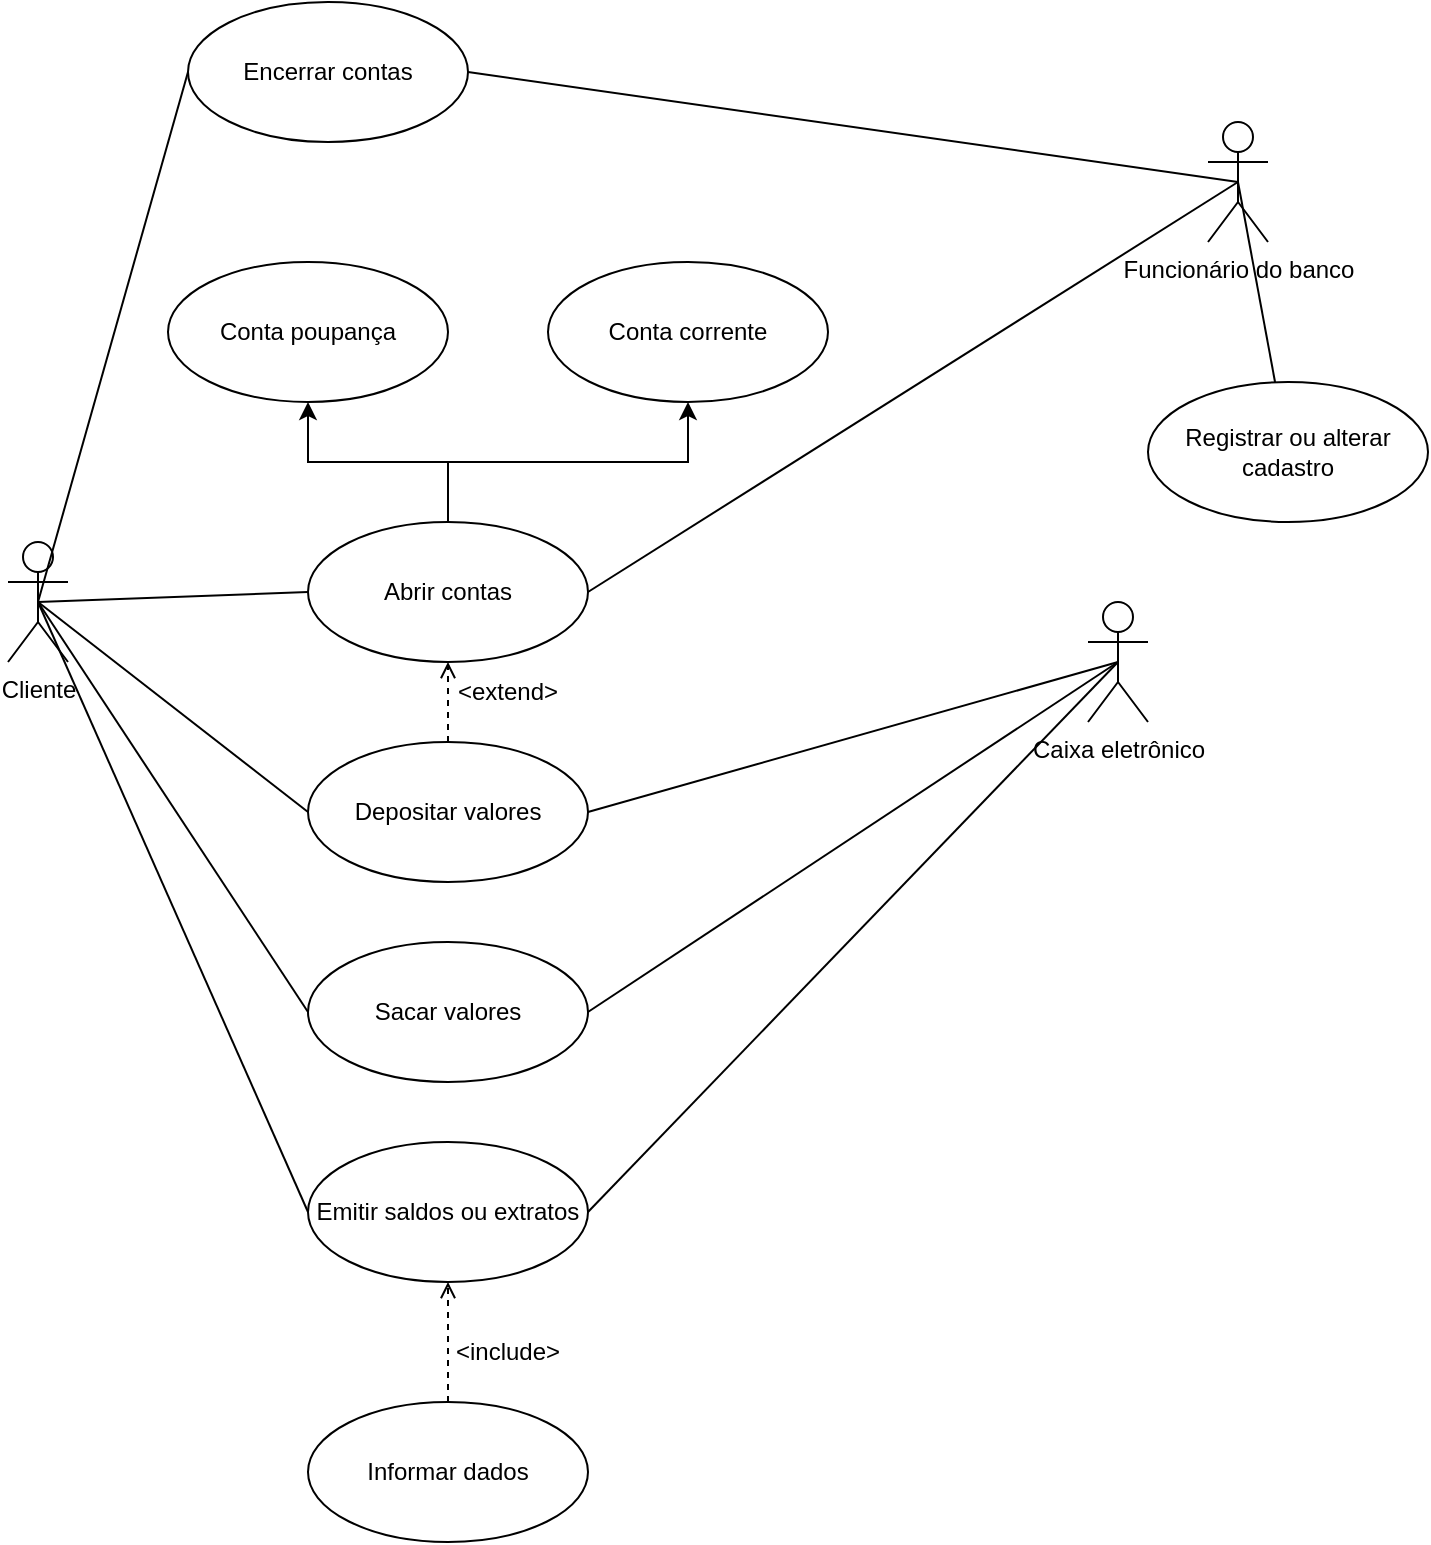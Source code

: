 <mxfile version="21.0.10" type="github">
  <diagram name="Página-1" id="WoJ5DIr9EAFYgeNPr6eH">
    <mxGraphModel dx="2261" dy="1975" grid="1" gridSize="10" guides="1" tooltips="1" connect="1" arrows="1" fold="1" page="1" pageScale="1" pageWidth="827" pageHeight="1169" math="0" shadow="0">
      <root>
        <mxCell id="0" />
        <mxCell id="1" parent="0" />
        <mxCell id="E2MlaL8Nd7BN-q6bAsEs-5" style="rounded=0;orthogonalLoop=1;jettySize=auto;html=1;exitX=0.5;exitY=0.5;exitDx=0;exitDy=0;exitPerimeter=0;entryX=0;entryY=0.5;entryDx=0;entryDy=0;strokeColor=default;endArrow=none;endFill=0;" edge="1" parent="1" source="E2MlaL8Nd7BN-q6bAsEs-1" target="E2MlaL8Nd7BN-q6bAsEs-4">
          <mxGeometry relative="1" as="geometry" />
        </mxCell>
        <mxCell id="E2MlaL8Nd7BN-q6bAsEs-7" style="rounded=0;orthogonalLoop=1;jettySize=auto;html=1;exitX=0.5;exitY=0.5;exitDx=0;exitDy=0;exitPerimeter=0;entryX=0;entryY=0.5;entryDx=0;entryDy=0;endArrow=none;endFill=0;" edge="1" parent="1" source="E2MlaL8Nd7BN-q6bAsEs-1" target="E2MlaL8Nd7BN-q6bAsEs-6">
          <mxGeometry relative="1" as="geometry" />
        </mxCell>
        <mxCell id="E2MlaL8Nd7BN-q6bAsEs-9" style="rounded=0;orthogonalLoop=1;jettySize=auto;html=1;exitX=0.5;exitY=0.5;exitDx=0;exitDy=0;exitPerimeter=0;entryX=0;entryY=0.5;entryDx=0;entryDy=0;endArrow=none;endFill=0;" edge="1" parent="1" source="E2MlaL8Nd7BN-q6bAsEs-1" target="E2MlaL8Nd7BN-q6bAsEs-8">
          <mxGeometry relative="1" as="geometry" />
        </mxCell>
        <mxCell id="E2MlaL8Nd7BN-q6bAsEs-1" value="Cliente&lt;br&gt;" style="shape=umlActor;html=1;verticalLabelPosition=bottom;verticalAlign=top;align=center;rounded=0;" vertex="1" parent="1">
          <mxGeometry x="-770" y="250" width="30" height="60" as="geometry" />
        </mxCell>
        <mxCell id="E2MlaL8Nd7BN-q6bAsEs-14" style="rounded=0;orthogonalLoop=1;jettySize=auto;html=1;exitX=0.5;exitY=0.5;exitDx=0;exitDy=0;exitPerimeter=0;entryX=1;entryY=0.5;entryDx=0;entryDy=0;endArrow=none;endFill=0;" edge="1" parent="1" source="E2MlaL8Nd7BN-q6bAsEs-2" target="E2MlaL8Nd7BN-q6bAsEs-6">
          <mxGeometry relative="1" as="geometry" />
        </mxCell>
        <mxCell id="E2MlaL8Nd7BN-q6bAsEs-15" style="rounded=0;orthogonalLoop=1;jettySize=auto;html=1;exitX=0.5;exitY=0.5;exitDx=0;exitDy=0;exitPerimeter=0;entryX=1;entryY=0.5;entryDx=0;entryDy=0;endArrow=none;endFill=0;" edge="1" parent="1" source="E2MlaL8Nd7BN-q6bAsEs-2" target="E2MlaL8Nd7BN-q6bAsEs-8">
          <mxGeometry relative="1" as="geometry" />
        </mxCell>
        <mxCell id="E2MlaL8Nd7BN-q6bAsEs-25" style="rounded=0;orthogonalLoop=1;jettySize=auto;html=1;exitX=0.5;exitY=0.5;exitDx=0;exitDy=0;exitPerimeter=0;entryX=1;entryY=0.5;entryDx=0;entryDy=0;endArrow=none;endFill=0;" edge="1" parent="1" source="E2MlaL8Nd7BN-q6bAsEs-2" target="E2MlaL8Nd7BN-q6bAsEs-24">
          <mxGeometry relative="1" as="geometry" />
        </mxCell>
        <mxCell id="E2MlaL8Nd7BN-q6bAsEs-2" value="Caixa eletrônico" style="shape=umlActor;html=1;verticalLabelPosition=bottom;verticalAlign=top;align=center;rounded=0;" vertex="1" parent="1">
          <mxGeometry x="-230" y="280" width="30" height="60" as="geometry" />
        </mxCell>
        <mxCell id="E2MlaL8Nd7BN-q6bAsEs-11" style="rounded=0;orthogonalLoop=1;jettySize=auto;html=1;exitX=0.5;exitY=0.5;exitDx=0;exitDy=0;exitPerimeter=0;entryX=1;entryY=0.5;entryDx=0;entryDy=0;endArrow=none;endFill=0;" edge="1" parent="1" source="E2MlaL8Nd7BN-q6bAsEs-3" target="E2MlaL8Nd7BN-q6bAsEs-4">
          <mxGeometry relative="1" as="geometry" />
        </mxCell>
        <mxCell id="E2MlaL8Nd7BN-q6bAsEs-13" style="rounded=0;orthogonalLoop=1;jettySize=auto;html=1;exitX=0.5;exitY=0.5;exitDx=0;exitDy=0;exitPerimeter=0;endArrow=none;endFill=0;" edge="1" parent="1" source="E2MlaL8Nd7BN-q6bAsEs-3" target="E2MlaL8Nd7BN-q6bAsEs-12">
          <mxGeometry relative="1" as="geometry" />
        </mxCell>
        <mxCell id="E2MlaL8Nd7BN-q6bAsEs-29" style="rounded=0;orthogonalLoop=1;jettySize=auto;html=1;exitX=0.5;exitY=0.5;exitDx=0;exitDy=0;exitPerimeter=0;entryX=1;entryY=0.5;entryDx=0;entryDy=0;endArrow=none;endFill=0;" edge="1" parent="1" source="E2MlaL8Nd7BN-q6bAsEs-3" target="E2MlaL8Nd7BN-q6bAsEs-28">
          <mxGeometry relative="1" as="geometry" />
        </mxCell>
        <mxCell id="E2MlaL8Nd7BN-q6bAsEs-3" value="Funcionário do banco&lt;br&gt;" style="shape=umlActor;html=1;verticalLabelPosition=bottom;verticalAlign=top;align=center;rounded=0;" vertex="1" parent="1">
          <mxGeometry x="-170" y="40" width="30" height="60" as="geometry" />
        </mxCell>
        <mxCell id="E2MlaL8Nd7BN-q6bAsEs-20" style="edgeStyle=orthogonalEdgeStyle;rounded=0;orthogonalLoop=1;jettySize=auto;html=1;exitX=0.5;exitY=0;exitDx=0;exitDy=0;entryX=0.5;entryY=1;entryDx=0;entryDy=0;" edge="1" parent="1" source="E2MlaL8Nd7BN-q6bAsEs-4" target="E2MlaL8Nd7BN-q6bAsEs-16">
          <mxGeometry relative="1" as="geometry" />
        </mxCell>
        <mxCell id="E2MlaL8Nd7BN-q6bAsEs-21" style="edgeStyle=orthogonalEdgeStyle;rounded=0;orthogonalLoop=1;jettySize=auto;html=1;exitX=0.5;exitY=0;exitDx=0;exitDy=0;entryX=0.5;entryY=1;entryDx=0;entryDy=0;" edge="1" parent="1" source="E2MlaL8Nd7BN-q6bAsEs-4" target="E2MlaL8Nd7BN-q6bAsEs-17">
          <mxGeometry relative="1" as="geometry" />
        </mxCell>
        <mxCell id="E2MlaL8Nd7BN-q6bAsEs-4" value="Abrir contas" style="ellipse;whiteSpace=wrap;html=1;rounded=0;" vertex="1" parent="1">
          <mxGeometry x="-620" y="240" width="140" height="70" as="geometry" />
        </mxCell>
        <mxCell id="E2MlaL8Nd7BN-q6bAsEs-31" style="rounded=0;orthogonalLoop=1;jettySize=auto;html=1;exitX=0.5;exitY=0;exitDx=0;exitDy=0;entryX=0.5;entryY=1;entryDx=0;entryDy=0;dashed=1;endArrow=open;endFill=0;" edge="1" parent="1" source="E2MlaL8Nd7BN-q6bAsEs-6" target="E2MlaL8Nd7BN-q6bAsEs-4">
          <mxGeometry relative="1" as="geometry" />
        </mxCell>
        <mxCell id="E2MlaL8Nd7BN-q6bAsEs-6" value="Depositar valores" style="ellipse;whiteSpace=wrap;html=1;rounded=0;" vertex="1" parent="1">
          <mxGeometry x="-620" y="350" width="140" height="70" as="geometry" />
        </mxCell>
        <mxCell id="E2MlaL8Nd7BN-q6bAsEs-8" value="Emitir saldos ou extratos" style="ellipse;whiteSpace=wrap;html=1;rounded=0;" vertex="1" parent="1">
          <mxGeometry x="-620" y="550" width="140" height="70" as="geometry" />
        </mxCell>
        <mxCell id="E2MlaL8Nd7BN-q6bAsEs-12" value="Registrar ou alterar cadastro" style="ellipse;whiteSpace=wrap;html=1;rounded=0;" vertex="1" parent="1">
          <mxGeometry x="-200" y="170" width="140" height="70" as="geometry" />
        </mxCell>
        <mxCell id="E2MlaL8Nd7BN-q6bAsEs-16" value="Conta poupança" style="ellipse;whiteSpace=wrap;html=1;rounded=0;" vertex="1" parent="1">
          <mxGeometry x="-690" y="110" width="140" height="70" as="geometry" />
        </mxCell>
        <mxCell id="E2MlaL8Nd7BN-q6bAsEs-17" value="Conta corrente" style="ellipse;whiteSpace=wrap;html=1;rounded=0;" vertex="1" parent="1">
          <mxGeometry x="-500" y="110" width="140" height="70" as="geometry" />
        </mxCell>
        <mxCell id="E2MlaL8Nd7BN-q6bAsEs-23" style="edgeStyle=orthogonalEdgeStyle;rounded=0;orthogonalLoop=1;jettySize=auto;html=1;exitX=0.5;exitY=0;exitDx=0;exitDy=0;entryX=0.5;entryY=1;entryDx=0;entryDy=0;dashed=1;endArrow=open;endFill=0;" edge="1" parent="1" source="E2MlaL8Nd7BN-q6bAsEs-22" target="E2MlaL8Nd7BN-q6bAsEs-8">
          <mxGeometry relative="1" as="geometry" />
        </mxCell>
        <mxCell id="E2MlaL8Nd7BN-q6bAsEs-22" value="Informar dados" style="ellipse;whiteSpace=wrap;html=1;" vertex="1" parent="1">
          <mxGeometry x="-620" y="680" width="140" height="70" as="geometry" />
        </mxCell>
        <mxCell id="E2MlaL8Nd7BN-q6bAsEs-27" style="rounded=0;orthogonalLoop=1;jettySize=auto;html=1;exitX=0;exitY=0.5;exitDx=0;exitDy=0;entryX=0.5;entryY=0.5;entryDx=0;entryDy=0;entryPerimeter=0;endArrow=none;endFill=0;" edge="1" parent="1" source="E2MlaL8Nd7BN-q6bAsEs-24" target="E2MlaL8Nd7BN-q6bAsEs-1">
          <mxGeometry relative="1" as="geometry" />
        </mxCell>
        <mxCell id="E2MlaL8Nd7BN-q6bAsEs-24" value="Sacar valores&lt;br&gt;" style="ellipse;whiteSpace=wrap;html=1;" vertex="1" parent="1">
          <mxGeometry x="-620" y="450" width="140" height="70" as="geometry" />
        </mxCell>
        <mxCell id="E2MlaL8Nd7BN-q6bAsEs-26" value="&amp;lt;include&amp;gt;" style="text;html=1;strokeColor=none;fillColor=none;align=center;verticalAlign=middle;whiteSpace=wrap;rounded=0;" vertex="1" parent="1">
          <mxGeometry x="-550" y="640" width="60" height="30" as="geometry" />
        </mxCell>
        <mxCell id="E2MlaL8Nd7BN-q6bAsEs-30" style="rounded=0;orthogonalLoop=1;jettySize=auto;html=1;exitX=0;exitY=0.5;exitDx=0;exitDy=0;entryX=0.5;entryY=0.5;entryDx=0;entryDy=0;entryPerimeter=0;endArrow=none;endFill=0;" edge="1" parent="1" source="E2MlaL8Nd7BN-q6bAsEs-28" target="E2MlaL8Nd7BN-q6bAsEs-1">
          <mxGeometry relative="1" as="geometry" />
        </mxCell>
        <mxCell id="E2MlaL8Nd7BN-q6bAsEs-28" value="Encerrar contas&lt;br&gt;" style="ellipse;whiteSpace=wrap;html=1;" vertex="1" parent="1">
          <mxGeometry x="-680" y="-20" width="140" height="70" as="geometry" />
        </mxCell>
        <mxCell id="E2MlaL8Nd7BN-q6bAsEs-32" value="&amp;lt;extend&amp;gt;" style="text;html=1;strokeColor=none;fillColor=none;align=center;verticalAlign=middle;whiteSpace=wrap;rounded=0;" vertex="1" parent="1">
          <mxGeometry x="-550" y="310" width="60" height="30" as="geometry" />
        </mxCell>
      </root>
    </mxGraphModel>
  </diagram>
</mxfile>
